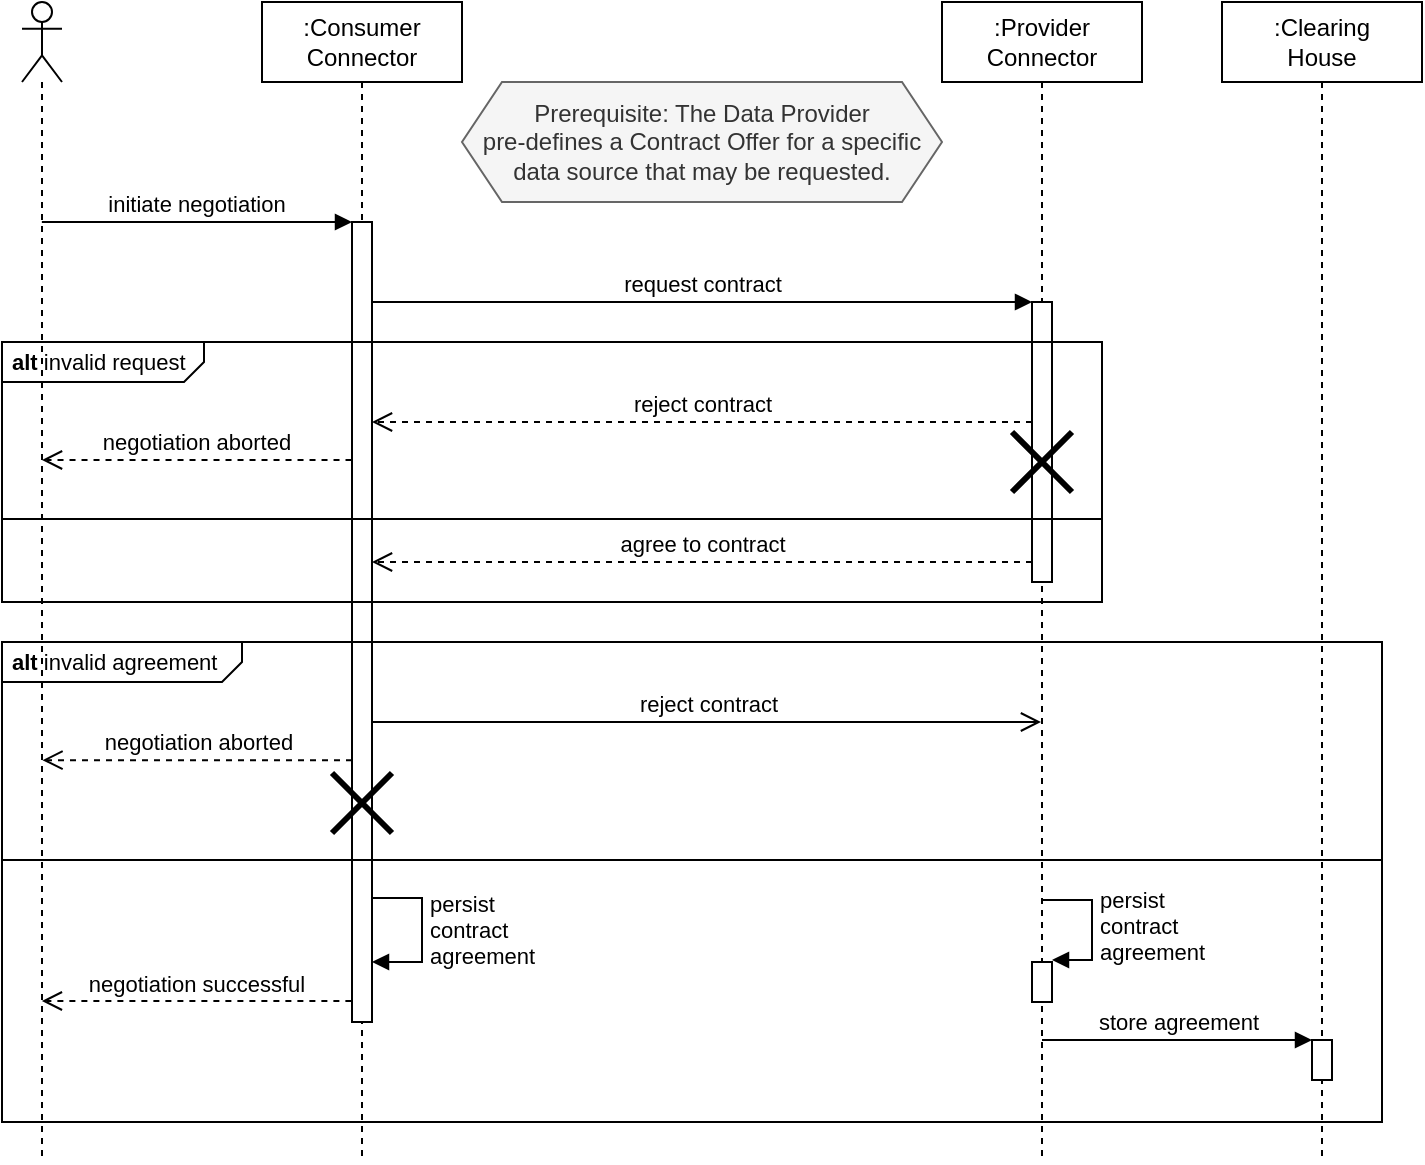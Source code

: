 <mxfile version="16.2.7" type="device"><diagram id="tE_fqfM_la-XXKDRrsFT" name="Page-1"><mxGraphModel dx="981" dy="526" grid="1" gridSize="10" guides="1" tooltips="1" connect="1" arrows="1" fold="1" page="1" pageScale="1" pageWidth="827" pageHeight="1169" math="0" shadow="0"><root><mxCell id="0"/><mxCell id="1" parent="0"/><mxCell id="2CtGqb5mIchs0aXOwe0z-1" value="" style="shape=umlLifeline;participant=umlActor;perimeter=lifelinePerimeter;whiteSpace=wrap;html=1;container=1;collapsible=0;recursiveResize=0;verticalAlign=top;spacingTop=36;outlineConnect=0;" vertex="1" parent="1"><mxGeometry x="60" y="80" width="20" height="580" as="geometry"/></mxCell><mxCell id="2CtGqb5mIchs0aXOwe0z-3" value=":Consumer&lt;br&gt;Connector" style="shape=umlLifeline;perimeter=lifelinePerimeter;whiteSpace=wrap;html=1;container=1;collapsible=0;recursiveResize=0;outlineConnect=0;" vertex="1" parent="1"><mxGeometry x="180" y="80" width="100" height="580" as="geometry"/></mxCell><mxCell id="2CtGqb5mIchs0aXOwe0z-12" value="" style="html=1;points=[];perimeter=orthogonalPerimeter;" vertex="1" parent="2CtGqb5mIchs0aXOwe0z-3"><mxGeometry x="45" y="110" width="10" height="400" as="geometry"/></mxCell><mxCell id="2CtGqb5mIchs0aXOwe0z-25" value="&lt;p style=&quot;margin: 4px 0px 0px 5px ; text-align: left ; font-size: 11px&quot;&gt;&lt;b&gt;alt&amp;nbsp;&lt;/b&gt;invalid agreement&lt;br&gt;&lt;/p&gt;" style="html=1;shape=mxgraph.sysml.package;overflow=fill;labelX=120.14;align=left;spacingLeft=5;verticalAlign=top;spacingTop=-3;gradientColor=none;fillColor=none;fontSize=11;" vertex="1" parent="2CtGqb5mIchs0aXOwe0z-3"><mxGeometry x="-130" y="320" width="690" height="240" as="geometry"/></mxCell><mxCell id="2CtGqb5mIchs0aXOwe0z-32" value="" style="shape=umlDestroy;whiteSpace=wrap;html=1;strokeWidth=3;fontSize=11;fillColor=#FFFFFF;gradientColor=none;" vertex="1" parent="2CtGqb5mIchs0aXOwe0z-3"><mxGeometry x="35" y="385.5" width="30" height="30" as="geometry"/></mxCell><mxCell id="2CtGqb5mIchs0aXOwe0z-38" value="persist&lt;br&gt;contract&lt;br&gt;agreement" style="edgeStyle=orthogonalEdgeStyle;html=1;align=left;spacingLeft=2;endArrow=block;rounded=0;fontSize=11;" edge="1" parent="2CtGqb5mIchs0aXOwe0z-3"><mxGeometry relative="1" as="geometry"><mxPoint x="55.03" y="448" as="sourcePoint"/><Array as="points"><mxPoint x="80" y="448"/><mxPoint x="80" y="480"/><mxPoint x="55" y="480"/></Array><mxPoint x="55" y="480" as="targetPoint"/></mxGeometry></mxCell><mxCell id="2CtGqb5mIchs0aXOwe0z-51" value="negotiation aborted" style="html=1;verticalAlign=bottom;endArrow=open;dashed=1;endSize=8;rounded=0;exitX=-0.031;exitY=0.975;exitDx=0;exitDy=0;exitPerimeter=0;" edge="1" parent="2CtGqb5mIchs0aXOwe0z-3"><mxGeometry relative="1" as="geometry"><mxPoint x="-109.761" y="379.08" as="targetPoint"/><mxPoint x="45.0" y="379.08" as="sourcePoint"/></mxGeometry></mxCell><mxCell id="2CtGqb5mIchs0aXOwe0z-27" value="" style="endArrow=none;html=1;rounded=0;exitX=0;exitY=0.5;exitDx=0;exitDy=0;exitPerimeter=0;entryX=1;entryY=0.5;entryDx=0;entryDy=0;entryPerimeter=0;" edge="1" parent="2CtGqb5mIchs0aXOwe0z-3"><mxGeometry width="50" height="50" relative="1" as="geometry"><mxPoint x="-130" y="429" as="sourcePoint"/><mxPoint x="560" y="429" as="targetPoint"/></mxGeometry></mxCell><mxCell id="2CtGqb5mIchs0aXOwe0z-4" value=":Provider&lt;br&gt;Connector" style="shape=umlLifeline;perimeter=lifelinePerimeter;whiteSpace=wrap;html=1;container=1;collapsible=0;recursiveResize=0;outlineConnect=0;" vertex="1" parent="1"><mxGeometry x="520" y="80" width="100" height="580" as="geometry"/></mxCell><mxCell id="2CtGqb5mIchs0aXOwe0z-15" value="" style="html=1;points=[];perimeter=orthogonalPerimeter;" vertex="1" parent="2CtGqb5mIchs0aXOwe0z-4"><mxGeometry x="45" y="150" width="10" height="140" as="geometry"/></mxCell><mxCell id="2CtGqb5mIchs0aXOwe0z-34" value="" style="html=1;points=[];perimeter=orthogonalPerimeter;fontSize=11;fillColor=#FFFFFF;gradientColor=none;" vertex="1" parent="2CtGqb5mIchs0aXOwe0z-4"><mxGeometry x="45" y="480" width="10" height="20" as="geometry"/></mxCell><mxCell id="2CtGqb5mIchs0aXOwe0z-35" value="persist &lt;br&gt;contract &lt;br&gt;agreement" style="edgeStyle=orthogonalEdgeStyle;html=1;align=left;spacingLeft=2;endArrow=block;rounded=0;entryX=1;entryY=0;fontSize=11;" edge="1" parent="2CtGqb5mIchs0aXOwe0z-4"><mxGeometry relative="1" as="geometry"><mxPoint x="50" y="449" as="sourcePoint"/><Array as="points"><mxPoint x="75" y="449"/></Array><mxPoint x="55" y="479" as="targetPoint"/></mxGeometry></mxCell><mxCell id="2CtGqb5mIchs0aXOwe0z-5" value="Prerequisite: The Data Provider &lt;br&gt;pre-defines a Contract Offer for a specific data source that may be requested." style="shape=hexagon;perimeter=hexagonPerimeter2;whiteSpace=wrap;html=1;fixedSize=1;fillColor=#f5f5f5;fontColor=#333333;strokeColor=#666666;" vertex="1" parent="1"><mxGeometry x="280" y="120" width="240" height="60" as="geometry"/></mxCell><mxCell id="2CtGqb5mIchs0aXOwe0z-13" value="initiate negotiation" style="html=1;verticalAlign=bottom;endArrow=block;entryX=0;entryY=0;rounded=0;" edge="1" target="2CtGqb5mIchs0aXOwe0z-12" parent="1"><mxGeometry relative="1" as="geometry"><mxPoint x="69.929" y="190.0" as="sourcePoint"/></mxGeometry></mxCell><mxCell id="2CtGqb5mIchs0aXOwe0z-14" value="negotiation successful" style="html=1;verticalAlign=bottom;endArrow=open;dashed=1;endSize=8;rounded=0;exitX=-0.031;exitY=0.975;exitDx=0;exitDy=0;exitPerimeter=0;" edge="1" parent="1"><mxGeometry relative="1" as="geometry"><mxPoint x="69.929" y="579.5" as="targetPoint"/><mxPoint x="224.69" y="579.5" as="sourcePoint"/></mxGeometry></mxCell><mxCell id="2CtGqb5mIchs0aXOwe0z-16" value="request contract" style="html=1;verticalAlign=bottom;endArrow=block;entryX=0;entryY=0;rounded=0;" edge="1" target="2CtGqb5mIchs0aXOwe0z-15" parent="1" source="2CtGqb5mIchs0aXOwe0z-12"><mxGeometry relative="1" as="geometry"><mxPoint x="240" y="230" as="sourcePoint"/></mxGeometry></mxCell><mxCell id="2CtGqb5mIchs0aXOwe0z-20" value="&lt;p style=&quot;margin: 4px 0px 0px 5px ; text-align: left ; font-size: 11px&quot;&gt;&lt;b&gt;alt&amp;nbsp;&lt;/b&gt;invalid request&lt;/p&gt;" style="html=1;shape=mxgraph.sysml.package;overflow=fill;labelX=101.14;align=left;spacingLeft=5;verticalAlign=top;spacingTop=-3;gradientColor=none;fillColor=none;fontSize=11;" vertex="1" parent="1"><mxGeometry x="50" y="250" width="550" height="130" as="geometry"/></mxCell><mxCell id="2CtGqb5mIchs0aXOwe0z-21" value="" style="endArrow=none;html=1;rounded=0;exitX=0;exitY=0.75;exitDx=0;exitDy=0;exitPerimeter=0;entryX=1;entryY=0.75;entryDx=0;entryDy=0;entryPerimeter=0;" edge="1" parent="1"><mxGeometry width="50" height="50" relative="1" as="geometry"><mxPoint x="50" y="338.5" as="sourcePoint"/><mxPoint x="600" y="338.5" as="targetPoint"/></mxGeometry></mxCell><mxCell id="2CtGqb5mIchs0aXOwe0z-17" value="agree to contract" style="html=1;verticalAlign=bottom;endArrow=open;dashed=1;endSize=8;exitX=0;exitY=0.95;rounded=0;" edge="1" parent="1"><mxGeometry relative="1" as="geometry"><mxPoint x="235" y="360.0" as="targetPoint"/><mxPoint x="565" y="360.0" as="sourcePoint"/></mxGeometry></mxCell><mxCell id="2CtGqb5mIchs0aXOwe0z-29" value="reject contract" style="html=1;verticalAlign=bottom;endArrow=open;dashed=1;endSize=8;rounded=0;fontSize=11;" edge="1" parent="1" target="2CtGqb5mIchs0aXOwe0z-12"><mxGeometry relative="1" as="geometry"><mxPoint x="565" y="290" as="sourcePoint"/><mxPoint x="485" y="290" as="targetPoint"/></mxGeometry></mxCell><mxCell id="2CtGqb5mIchs0aXOwe0z-30" value="" style="shape=umlDestroy;whiteSpace=wrap;html=1;strokeWidth=3;fontSize=11;fillColor=#FFFFFF;gradientColor=none;" vertex="1" parent="1"><mxGeometry x="555" y="295" width="30" height="30" as="geometry"/></mxCell><mxCell id="2CtGqb5mIchs0aXOwe0z-31" value="reject contract" style="html=1;verticalAlign=bottom;endArrow=open;endSize=8;rounded=0;fontSize=11;" edge="1" parent="1"><mxGeometry relative="1" as="geometry"><mxPoint x="235" y="440" as="sourcePoint"/><mxPoint x="569.5" y="440" as="targetPoint"/></mxGeometry></mxCell><mxCell id="2CtGqb5mIchs0aXOwe0z-39" value=":Clearing&lt;br&gt;House" style="shape=umlLifeline;perimeter=lifelinePerimeter;whiteSpace=wrap;html=1;container=1;collapsible=0;recursiveResize=0;outlineConnect=0;" vertex="1" parent="1"><mxGeometry x="660" y="80" width="100" height="580" as="geometry"/></mxCell><mxCell id="2CtGqb5mIchs0aXOwe0z-43" value="" style="html=1;points=[];perimeter=orthogonalPerimeter;fontSize=11;fillColor=#FFFFFF;gradientColor=none;" vertex="1" parent="2CtGqb5mIchs0aXOwe0z-39"><mxGeometry x="45" y="519" width="10" height="20" as="geometry"/></mxCell><mxCell id="2CtGqb5mIchs0aXOwe0z-44" value="store agreement" style="html=1;verticalAlign=bottom;endArrow=block;entryX=0;entryY=0;rounded=0;fontSize=11;" edge="1" target="2CtGqb5mIchs0aXOwe0z-43" parent="1" source="2CtGqb5mIchs0aXOwe0z-4"><mxGeometry relative="1" as="geometry"><mxPoint x="580" y="599" as="sourcePoint"/></mxGeometry></mxCell><mxCell id="2CtGqb5mIchs0aXOwe0z-52" value="negotiation aborted" style="html=1;verticalAlign=bottom;endArrow=open;dashed=1;endSize=8;rounded=0;exitX=-0.031;exitY=0.975;exitDx=0;exitDy=0;exitPerimeter=0;" edge="1" parent="1"><mxGeometry relative="1" as="geometry"><mxPoint x="69.999" y="309.0" as="targetPoint"/><mxPoint x="224.76" y="309.0" as="sourcePoint"/></mxGeometry></mxCell></root></mxGraphModel></diagram></mxfile>